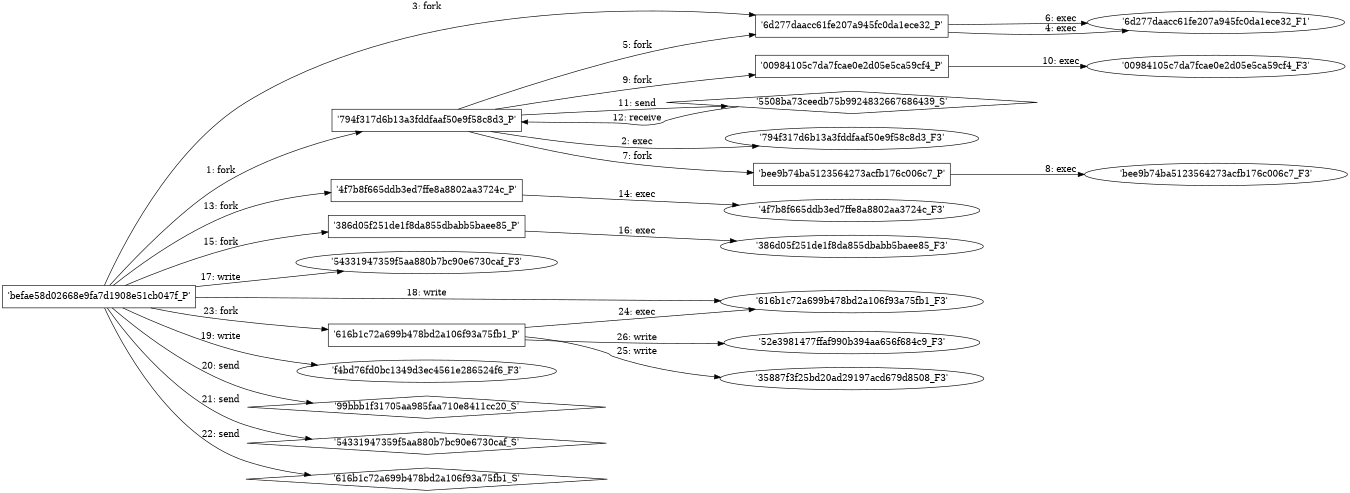 digraph "D:\Learning\Paper\apt\基于CTI的攻击预警\Dataset\攻击图\ASGfromALLCTI\Microsoft Patch Tuesday — Feb. 2020 Vulnerability disclosures and Snort coverage.dot" {
rankdir="LR"
size="9"
fixedsize="false"
splines="true"
nodesep=0.3
ranksep=0
fontsize=10
overlap="scalexy"
engine= "neato"
	"'befae58d02668e9fa7d1908e51cb047f_P'" [node_type=Process shape=box]
	"'794f317d6b13a3fddfaaf50e9f58c8d3_P'" [node_type=Process shape=box]
	"'befae58d02668e9fa7d1908e51cb047f_P'" -> "'794f317d6b13a3fddfaaf50e9f58c8d3_P'" [label="1: fork"]
	"'794f317d6b13a3fddfaaf50e9f58c8d3_P'" [node_type=Process shape=box]
	"'794f317d6b13a3fddfaaf50e9f58c8d3_F3'" [node_type=File shape=ellipse]
	"'794f317d6b13a3fddfaaf50e9f58c8d3_P'" -> "'794f317d6b13a3fddfaaf50e9f58c8d3_F3'" [label="2: exec"]
	"'befae58d02668e9fa7d1908e51cb047f_P'" [node_type=Process shape=box]
	"'6d277daacc61fe207a945fc0da1ece32_P'" [node_type=Process shape=box]
	"'befae58d02668e9fa7d1908e51cb047f_P'" -> "'6d277daacc61fe207a945fc0da1ece32_P'" [label="3: fork"]
	"'6d277daacc61fe207a945fc0da1ece32_P'" [node_type=Process shape=box]
	"'6d277daacc61fe207a945fc0da1ece32_F1'" [node_type=File shape=ellipse]
	"'6d277daacc61fe207a945fc0da1ece32_P'" -> "'6d277daacc61fe207a945fc0da1ece32_F1'" [label="4: exec"]
	"'794f317d6b13a3fddfaaf50e9f58c8d3_P'" [node_type=Process shape=box]
	"'6d277daacc61fe207a945fc0da1ece32_P'" [node_type=Process shape=box]
	"'794f317d6b13a3fddfaaf50e9f58c8d3_P'" -> "'6d277daacc61fe207a945fc0da1ece32_P'" [label="5: fork"]
	"'6d277daacc61fe207a945fc0da1ece32_P'" [node_type=Process shape=box]
	"'6d277daacc61fe207a945fc0da1ece32_F1'" [node_type=File shape=ellipse]
	"'6d277daacc61fe207a945fc0da1ece32_P'" -> "'6d277daacc61fe207a945fc0da1ece32_F1'" [label="6: exec"]
	"'794f317d6b13a3fddfaaf50e9f58c8d3_P'" [node_type=Process shape=box]
	"'bee9b74ba5123564273acfb176c006c7_P'" [node_type=Process shape=box]
	"'794f317d6b13a3fddfaaf50e9f58c8d3_P'" -> "'bee9b74ba5123564273acfb176c006c7_P'" [label="7: fork"]
	"'bee9b74ba5123564273acfb176c006c7_P'" [node_type=Process shape=box]
	"'bee9b74ba5123564273acfb176c006c7_F3'" [node_type=File shape=ellipse]
	"'bee9b74ba5123564273acfb176c006c7_P'" -> "'bee9b74ba5123564273acfb176c006c7_F3'" [label="8: exec"]
	"'794f317d6b13a3fddfaaf50e9f58c8d3_P'" [node_type=Process shape=box]
	"'00984105c7da7fcae0e2d05e5ca59cf4_P'" [node_type=Process shape=box]
	"'794f317d6b13a3fddfaaf50e9f58c8d3_P'" -> "'00984105c7da7fcae0e2d05e5ca59cf4_P'" [label="9: fork"]
	"'00984105c7da7fcae0e2d05e5ca59cf4_P'" [node_type=Process shape=box]
	"'00984105c7da7fcae0e2d05e5ca59cf4_F3'" [node_type=File shape=ellipse]
	"'00984105c7da7fcae0e2d05e5ca59cf4_P'" -> "'00984105c7da7fcae0e2d05e5ca59cf4_F3'" [label="10: exec"]
	"'5508ba73ceedb75b9924832667686439_S'" [node_type=Socket shape=diamond]
	"'794f317d6b13a3fddfaaf50e9f58c8d3_P'" [node_type=Process shape=box]
	"'794f317d6b13a3fddfaaf50e9f58c8d3_P'" -> "'5508ba73ceedb75b9924832667686439_S'" [label="11: send"]
	"'5508ba73ceedb75b9924832667686439_S'" -> "'794f317d6b13a3fddfaaf50e9f58c8d3_P'" [label="12: receive"]
	"'befae58d02668e9fa7d1908e51cb047f_P'" [node_type=Process shape=box]
	"'4f7b8f665ddb3ed7ffe8a8802aa3724c_P'" [node_type=Process shape=box]
	"'befae58d02668e9fa7d1908e51cb047f_P'" -> "'4f7b8f665ddb3ed7ffe8a8802aa3724c_P'" [label="13: fork"]
	"'4f7b8f665ddb3ed7ffe8a8802aa3724c_P'" [node_type=Process shape=box]
	"'4f7b8f665ddb3ed7ffe8a8802aa3724c_F3'" [node_type=File shape=ellipse]
	"'4f7b8f665ddb3ed7ffe8a8802aa3724c_P'" -> "'4f7b8f665ddb3ed7ffe8a8802aa3724c_F3'" [label="14: exec"]
	"'befae58d02668e9fa7d1908e51cb047f_P'" [node_type=Process shape=box]
	"'386d05f251de1f8da855dbabb5baee85_P'" [node_type=Process shape=box]
	"'befae58d02668e9fa7d1908e51cb047f_P'" -> "'386d05f251de1f8da855dbabb5baee85_P'" [label="15: fork"]
	"'386d05f251de1f8da855dbabb5baee85_P'" [node_type=Process shape=box]
	"'386d05f251de1f8da855dbabb5baee85_F3'" [node_type=File shape=ellipse]
	"'386d05f251de1f8da855dbabb5baee85_P'" -> "'386d05f251de1f8da855dbabb5baee85_F3'" [label="16: exec"]
	"'54331947359f5aa880b7bc90e6730caf_F3'" [node_type=file shape=ellipse]
	"'befae58d02668e9fa7d1908e51cb047f_P'" [node_type=Process shape=box]
	"'befae58d02668e9fa7d1908e51cb047f_P'" -> "'54331947359f5aa880b7bc90e6730caf_F3'" [label="17: write"]
	"'616b1c72a699b478bd2a106f93a75fb1_F3'" [node_type=file shape=ellipse]
	"'befae58d02668e9fa7d1908e51cb047f_P'" [node_type=Process shape=box]
	"'befae58d02668e9fa7d1908e51cb047f_P'" -> "'616b1c72a699b478bd2a106f93a75fb1_F3'" [label="18: write"]
	"'f4bd76fd0bc1349d3ec4561e286524f6_F3'" [node_type=file shape=ellipse]
	"'befae58d02668e9fa7d1908e51cb047f_P'" [node_type=Process shape=box]
	"'befae58d02668e9fa7d1908e51cb047f_P'" -> "'f4bd76fd0bc1349d3ec4561e286524f6_F3'" [label="19: write"]
	"'99bbb1f31705aa985faa710e8411cc20_S'" [node_type=Socket shape=diamond]
	"'befae58d02668e9fa7d1908e51cb047f_P'" [node_type=Process shape=box]
	"'befae58d02668e9fa7d1908e51cb047f_P'" -> "'99bbb1f31705aa985faa710e8411cc20_S'" [label="20: send"]
	"'54331947359f5aa880b7bc90e6730caf_S'" [node_type=Socket shape=diamond]
	"'befae58d02668e9fa7d1908e51cb047f_P'" [node_type=Process shape=box]
	"'befae58d02668e9fa7d1908e51cb047f_P'" -> "'54331947359f5aa880b7bc90e6730caf_S'" [label="21: send"]
	"'616b1c72a699b478bd2a106f93a75fb1_S'" [node_type=Socket shape=diamond]
	"'befae58d02668e9fa7d1908e51cb047f_P'" [node_type=Process shape=box]
	"'befae58d02668e9fa7d1908e51cb047f_P'" -> "'616b1c72a699b478bd2a106f93a75fb1_S'" [label="22: send"]
	"'befae58d02668e9fa7d1908e51cb047f_P'" [node_type=Process shape=box]
	"'616b1c72a699b478bd2a106f93a75fb1_P'" [node_type=Process shape=box]
	"'befae58d02668e9fa7d1908e51cb047f_P'" -> "'616b1c72a699b478bd2a106f93a75fb1_P'" [label="23: fork"]
	"'616b1c72a699b478bd2a106f93a75fb1_P'" [node_type=Process shape=box]
	"'616b1c72a699b478bd2a106f93a75fb1_F3'" [node_type=File shape=ellipse]
	"'616b1c72a699b478bd2a106f93a75fb1_P'" -> "'616b1c72a699b478bd2a106f93a75fb1_F3'" [label="24: exec"]
	"'35887f3f25bd20ad29197acd679d8508_F3'" [node_type=file shape=ellipse]
	"'616b1c72a699b478bd2a106f93a75fb1_P'" [node_type=Process shape=box]
	"'616b1c72a699b478bd2a106f93a75fb1_P'" -> "'35887f3f25bd20ad29197acd679d8508_F3'" [label="25: write"]
	"'52e3981477ffaf990b394aa656f684c9_F3'" [node_type=file shape=ellipse]
	"'616b1c72a699b478bd2a106f93a75fb1_P'" [node_type=Process shape=box]
	"'616b1c72a699b478bd2a106f93a75fb1_P'" -> "'52e3981477ffaf990b394aa656f684c9_F3'" [label="26: write"]
}

